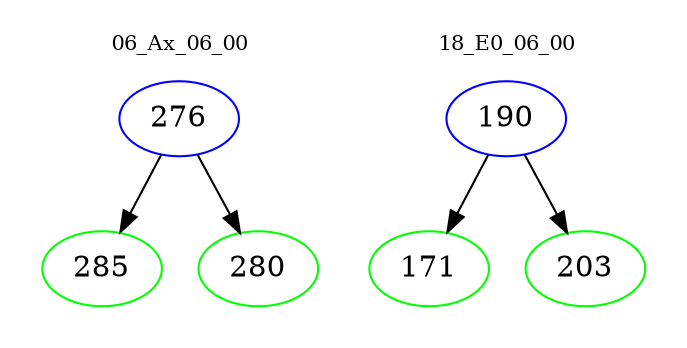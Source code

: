 digraph{
subgraph cluster_0 {
color = white
label = "06_Ax_06_00";
fontsize=10;
T0_276 [label="276", color="blue"]
T0_276 -> T0_285 [color="black"]
T0_285 [label="285", color="green"]
T0_276 -> T0_280 [color="black"]
T0_280 [label="280", color="green"]
}
subgraph cluster_1 {
color = white
label = "18_E0_06_00";
fontsize=10;
T1_190 [label="190", color="blue"]
T1_190 -> T1_171 [color="black"]
T1_171 [label="171", color="green"]
T1_190 -> T1_203 [color="black"]
T1_203 [label="203", color="green"]
}
}
